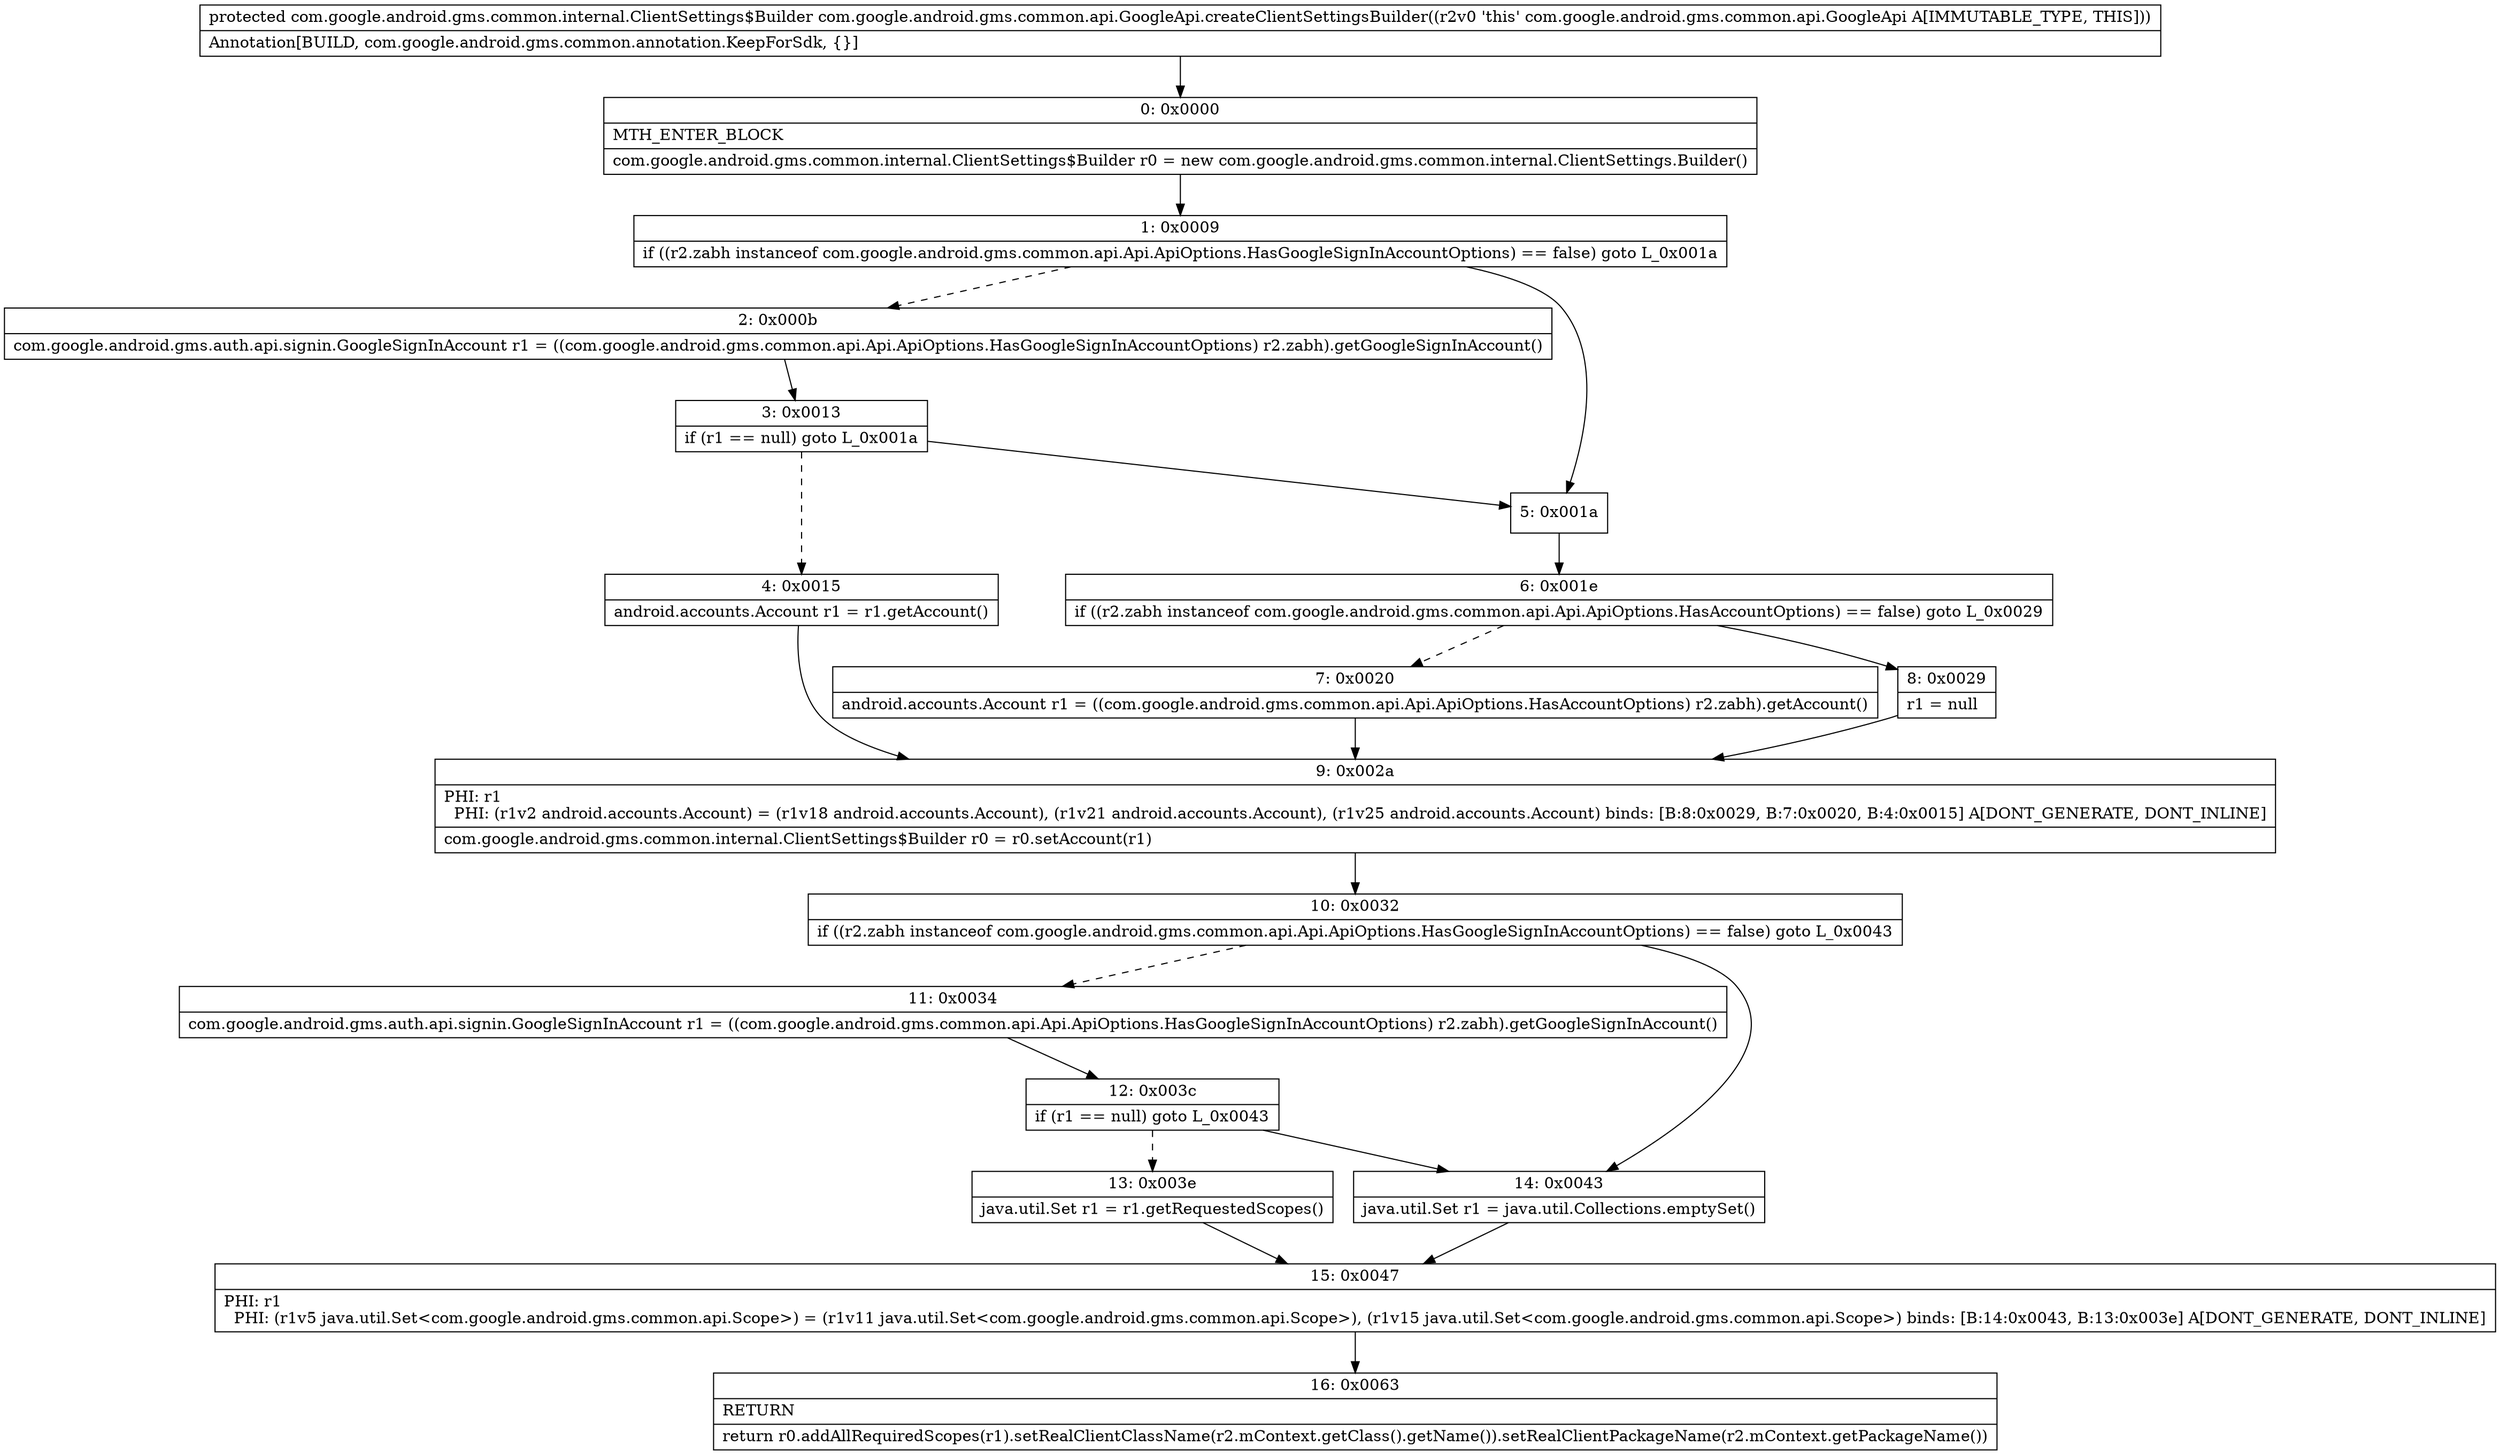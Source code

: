 digraph "CFG forcom.google.android.gms.common.api.GoogleApi.createClientSettingsBuilder()Lcom\/google\/android\/gms\/common\/internal\/ClientSettings$Builder;" {
Node_0 [shape=record,label="{0\:\ 0x0000|MTH_ENTER_BLOCK\l|com.google.android.gms.common.internal.ClientSettings$Builder r0 = new com.google.android.gms.common.internal.ClientSettings.Builder()\l}"];
Node_1 [shape=record,label="{1\:\ 0x0009|if ((r2.zabh instanceof com.google.android.gms.common.api.Api.ApiOptions.HasGoogleSignInAccountOptions) == false) goto L_0x001a\l}"];
Node_2 [shape=record,label="{2\:\ 0x000b|com.google.android.gms.auth.api.signin.GoogleSignInAccount r1 = ((com.google.android.gms.common.api.Api.ApiOptions.HasGoogleSignInAccountOptions) r2.zabh).getGoogleSignInAccount()\l}"];
Node_3 [shape=record,label="{3\:\ 0x0013|if (r1 == null) goto L_0x001a\l}"];
Node_4 [shape=record,label="{4\:\ 0x0015|android.accounts.Account r1 = r1.getAccount()\l}"];
Node_5 [shape=record,label="{5\:\ 0x001a}"];
Node_6 [shape=record,label="{6\:\ 0x001e|if ((r2.zabh instanceof com.google.android.gms.common.api.Api.ApiOptions.HasAccountOptions) == false) goto L_0x0029\l}"];
Node_7 [shape=record,label="{7\:\ 0x0020|android.accounts.Account r1 = ((com.google.android.gms.common.api.Api.ApiOptions.HasAccountOptions) r2.zabh).getAccount()\l}"];
Node_8 [shape=record,label="{8\:\ 0x0029|r1 = null\l}"];
Node_9 [shape=record,label="{9\:\ 0x002a|PHI: r1 \l  PHI: (r1v2 android.accounts.Account) = (r1v18 android.accounts.Account), (r1v21 android.accounts.Account), (r1v25 android.accounts.Account) binds: [B:8:0x0029, B:7:0x0020, B:4:0x0015] A[DONT_GENERATE, DONT_INLINE]\l|com.google.android.gms.common.internal.ClientSettings$Builder r0 = r0.setAccount(r1)\l}"];
Node_10 [shape=record,label="{10\:\ 0x0032|if ((r2.zabh instanceof com.google.android.gms.common.api.Api.ApiOptions.HasGoogleSignInAccountOptions) == false) goto L_0x0043\l}"];
Node_11 [shape=record,label="{11\:\ 0x0034|com.google.android.gms.auth.api.signin.GoogleSignInAccount r1 = ((com.google.android.gms.common.api.Api.ApiOptions.HasGoogleSignInAccountOptions) r2.zabh).getGoogleSignInAccount()\l}"];
Node_12 [shape=record,label="{12\:\ 0x003c|if (r1 == null) goto L_0x0043\l}"];
Node_13 [shape=record,label="{13\:\ 0x003e|java.util.Set r1 = r1.getRequestedScopes()\l}"];
Node_14 [shape=record,label="{14\:\ 0x0043|java.util.Set r1 = java.util.Collections.emptySet()\l}"];
Node_15 [shape=record,label="{15\:\ 0x0047|PHI: r1 \l  PHI: (r1v5 java.util.Set\<com.google.android.gms.common.api.Scope\>) = (r1v11 java.util.Set\<com.google.android.gms.common.api.Scope\>), (r1v15 java.util.Set\<com.google.android.gms.common.api.Scope\>) binds: [B:14:0x0043, B:13:0x003e] A[DONT_GENERATE, DONT_INLINE]\l}"];
Node_16 [shape=record,label="{16\:\ 0x0063|RETURN\l|return r0.addAllRequiredScopes(r1).setRealClientClassName(r2.mContext.getClass().getName()).setRealClientPackageName(r2.mContext.getPackageName())\l}"];
MethodNode[shape=record,label="{protected com.google.android.gms.common.internal.ClientSettings$Builder com.google.android.gms.common.api.GoogleApi.createClientSettingsBuilder((r2v0 'this' com.google.android.gms.common.api.GoogleApi A[IMMUTABLE_TYPE, THIS]))  | Annotation[BUILD, com.google.android.gms.common.annotation.KeepForSdk, \{\}]\l}"];
MethodNode -> Node_0;
Node_0 -> Node_1;
Node_1 -> Node_2[style=dashed];
Node_1 -> Node_5;
Node_2 -> Node_3;
Node_3 -> Node_4[style=dashed];
Node_3 -> Node_5;
Node_4 -> Node_9;
Node_5 -> Node_6;
Node_6 -> Node_7[style=dashed];
Node_6 -> Node_8;
Node_7 -> Node_9;
Node_8 -> Node_9;
Node_9 -> Node_10;
Node_10 -> Node_11[style=dashed];
Node_10 -> Node_14;
Node_11 -> Node_12;
Node_12 -> Node_13[style=dashed];
Node_12 -> Node_14;
Node_13 -> Node_15;
Node_14 -> Node_15;
Node_15 -> Node_16;
}

